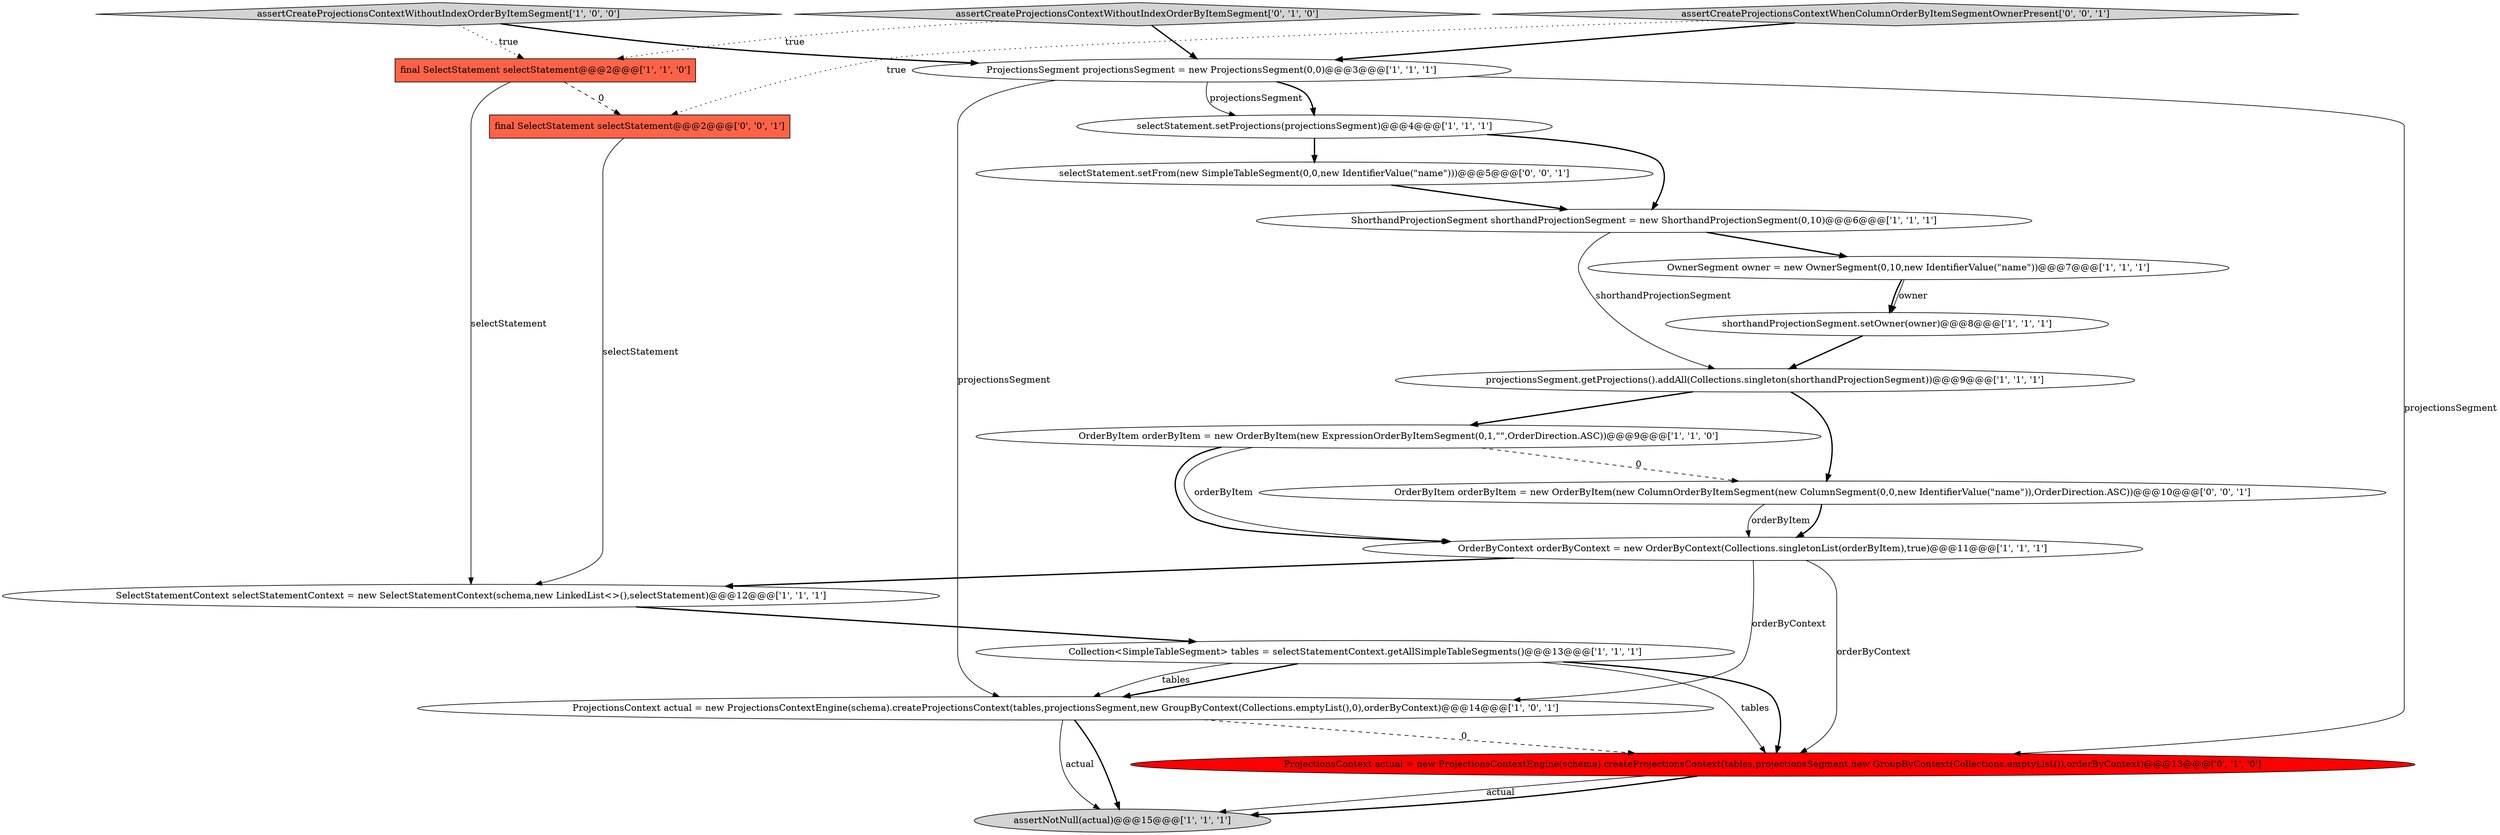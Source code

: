 digraph {
10 [style = filled, label = "final SelectStatement selectStatement@@@2@@@['1', '1', '0']", fillcolor = tomato, shape = box image = "AAA0AAABBB1BBB"];
13 [style = filled, label = "SelectStatementContext selectStatementContext = new SelectStatementContext(schema,new LinkedList<>(),selectStatement)@@@12@@@['1', '1', '1']", fillcolor = white, shape = ellipse image = "AAA0AAABBB1BBB"];
2 [style = filled, label = "projectionsSegment.getProjections().addAll(Collections.singleton(shorthandProjectionSegment))@@@9@@@['1', '1', '1']", fillcolor = white, shape = ellipse image = "AAA0AAABBB1BBB"];
0 [style = filled, label = "Collection<SimpleTableSegment> tables = selectStatementContext.getAllSimpleTableSegments()@@@13@@@['1', '1', '1']", fillcolor = white, shape = ellipse image = "AAA0AAABBB1BBB"];
7 [style = filled, label = "ProjectionsSegment projectionsSegment = new ProjectionsSegment(0,0)@@@3@@@['1', '1', '1']", fillcolor = white, shape = ellipse image = "AAA0AAABBB1BBB"];
16 [style = filled, label = "assertCreateProjectionsContextWhenColumnOrderByItemSegmentOwnerPresent['0', '0', '1']", fillcolor = lightgray, shape = diamond image = "AAA0AAABBB3BBB"];
1 [style = filled, label = "assertCreateProjectionsContextWithoutIndexOrderByItemSegment['1', '0', '0']", fillcolor = lightgray, shape = diamond image = "AAA0AAABBB1BBB"];
3 [style = filled, label = "selectStatement.setProjections(projectionsSegment)@@@4@@@['1', '1', '1']", fillcolor = white, shape = ellipse image = "AAA0AAABBB1BBB"];
8 [style = filled, label = "OrderByItem orderByItem = new OrderByItem(new ExpressionOrderByItemSegment(0,1,\"\",OrderDirection.ASC))@@@9@@@['1', '1', '0']", fillcolor = white, shape = ellipse image = "AAA0AAABBB1BBB"];
9 [style = filled, label = "ProjectionsContext actual = new ProjectionsContextEngine(schema).createProjectionsContext(tables,projectionsSegment,new GroupByContext(Collections.emptyList(),0),orderByContext)@@@14@@@['1', '0', '1']", fillcolor = white, shape = ellipse image = "AAA0AAABBB1BBB"];
5 [style = filled, label = "OrderByContext orderByContext = new OrderByContext(Collections.singletonList(orderByItem),true)@@@11@@@['1', '1', '1']", fillcolor = white, shape = ellipse image = "AAA0AAABBB1BBB"];
14 [style = filled, label = "ProjectionsContext actual = new ProjectionsContextEngine(schema).createProjectionsContext(tables,projectionsSegment,new GroupByContext(Collections.emptyList()),orderByContext)@@@13@@@['0', '1', '0']", fillcolor = red, shape = ellipse image = "AAA1AAABBB2BBB"];
17 [style = filled, label = "final SelectStatement selectStatement@@@2@@@['0', '0', '1']", fillcolor = tomato, shape = box image = "AAA0AAABBB3BBB"];
18 [style = filled, label = "selectStatement.setFrom(new SimpleTableSegment(0,0,new IdentifierValue(\"name\")))@@@5@@@['0', '0', '1']", fillcolor = white, shape = ellipse image = "AAA0AAABBB3BBB"];
12 [style = filled, label = "shorthandProjectionSegment.setOwner(owner)@@@8@@@['1', '1', '1']", fillcolor = white, shape = ellipse image = "AAA0AAABBB1BBB"];
6 [style = filled, label = "assertNotNull(actual)@@@15@@@['1', '1', '1']", fillcolor = lightgray, shape = ellipse image = "AAA0AAABBB1BBB"];
19 [style = filled, label = "OrderByItem orderByItem = new OrderByItem(new ColumnOrderByItemSegment(new ColumnSegment(0,0,new IdentifierValue(\"name\")),OrderDirection.ASC))@@@10@@@['0', '0', '1']", fillcolor = white, shape = ellipse image = "AAA0AAABBB3BBB"];
15 [style = filled, label = "assertCreateProjectionsContextWithoutIndexOrderByItemSegment['0', '1', '0']", fillcolor = lightgray, shape = diamond image = "AAA0AAABBB2BBB"];
4 [style = filled, label = "ShorthandProjectionSegment shorthandProjectionSegment = new ShorthandProjectionSegment(0,10)@@@6@@@['1', '1', '1']", fillcolor = white, shape = ellipse image = "AAA0AAABBB1BBB"];
11 [style = filled, label = "OwnerSegment owner = new OwnerSegment(0,10,new IdentifierValue(\"name\"))@@@7@@@['1', '1', '1']", fillcolor = white, shape = ellipse image = "AAA0AAABBB1BBB"];
8->19 [style = dashed, label="0"];
0->9 [style = bold, label=""];
2->19 [style = bold, label=""];
1->10 [style = dotted, label="true"];
11->12 [style = solid, label="owner"];
15->7 [style = bold, label=""];
7->9 [style = solid, label="projectionsSegment"];
17->13 [style = solid, label="selectStatement"];
0->9 [style = solid, label="tables"];
0->14 [style = solid, label="tables"];
16->17 [style = dotted, label="true"];
16->7 [style = bold, label=""];
15->10 [style = dotted, label="true"];
11->12 [style = bold, label=""];
8->5 [style = solid, label="orderByItem"];
14->6 [style = solid, label="actual"];
3->4 [style = bold, label=""];
1->7 [style = bold, label=""];
7->3 [style = bold, label=""];
9->6 [style = bold, label=""];
3->18 [style = bold, label=""];
4->2 [style = solid, label="shorthandProjectionSegment"];
9->6 [style = solid, label="actual"];
19->5 [style = bold, label=""];
7->14 [style = solid, label="projectionsSegment"];
12->2 [style = bold, label=""];
0->14 [style = bold, label=""];
10->13 [style = solid, label="selectStatement"];
9->14 [style = dashed, label="0"];
18->4 [style = bold, label=""];
8->5 [style = bold, label=""];
5->9 [style = solid, label="orderByContext"];
19->5 [style = solid, label="orderByItem"];
5->13 [style = bold, label=""];
10->17 [style = dashed, label="0"];
7->3 [style = solid, label="projectionsSegment"];
5->14 [style = solid, label="orderByContext"];
4->11 [style = bold, label=""];
14->6 [style = bold, label=""];
2->8 [style = bold, label=""];
13->0 [style = bold, label=""];
}
